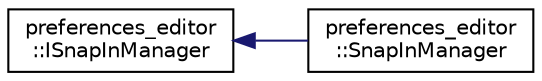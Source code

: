 digraph "Graphical Class Hierarchy"
{
 // LATEX_PDF_SIZE
  edge [fontname="Helvetica",fontsize="10",labelfontname="Helvetica",labelfontsize="10"];
  node [fontname="Helvetica",fontsize="10",shape=record];
  rankdir="LR";
  Node0 [label="preferences_editor\l::ISnapInManager",height=0.2,width=0.4,color="black", fillcolor="white", style="filled",URL="$classpreferences__editor_1_1_i_snap_in_manager.html",tooltip="class ISnapInManager Manages all the snap-ins in an application."];
  Node0 -> Node1 [dir="back",color="midnightblue",fontsize="10",style="solid",fontname="Helvetica"];
  Node1 [label="preferences_editor\l::SnapInManager",height=0.2,width=0.4,color="black", fillcolor="white", style="filled",URL="$classpreferences__editor_1_1_snap_in_manager.html",tooltip="The SnapInManager class provides implementation of ISnapInManager interface."];
}
